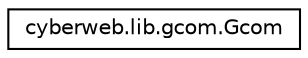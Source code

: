 digraph G
{
  edge [fontname="Helvetica",fontsize="10",labelfontname="Helvetica",labelfontsize="10"];
  node [fontname="Helvetica",fontsize="10",shape=record];
  rankdir="LR";
  Node1 [label="cyberweb.lib.gcom.Gcom",height=0.2,width=0.4,color="black", fillcolor="white", style="filled",URL="$classcyberweb_1_1lib_1_1gcom_1_1_gcom.html"];
}
